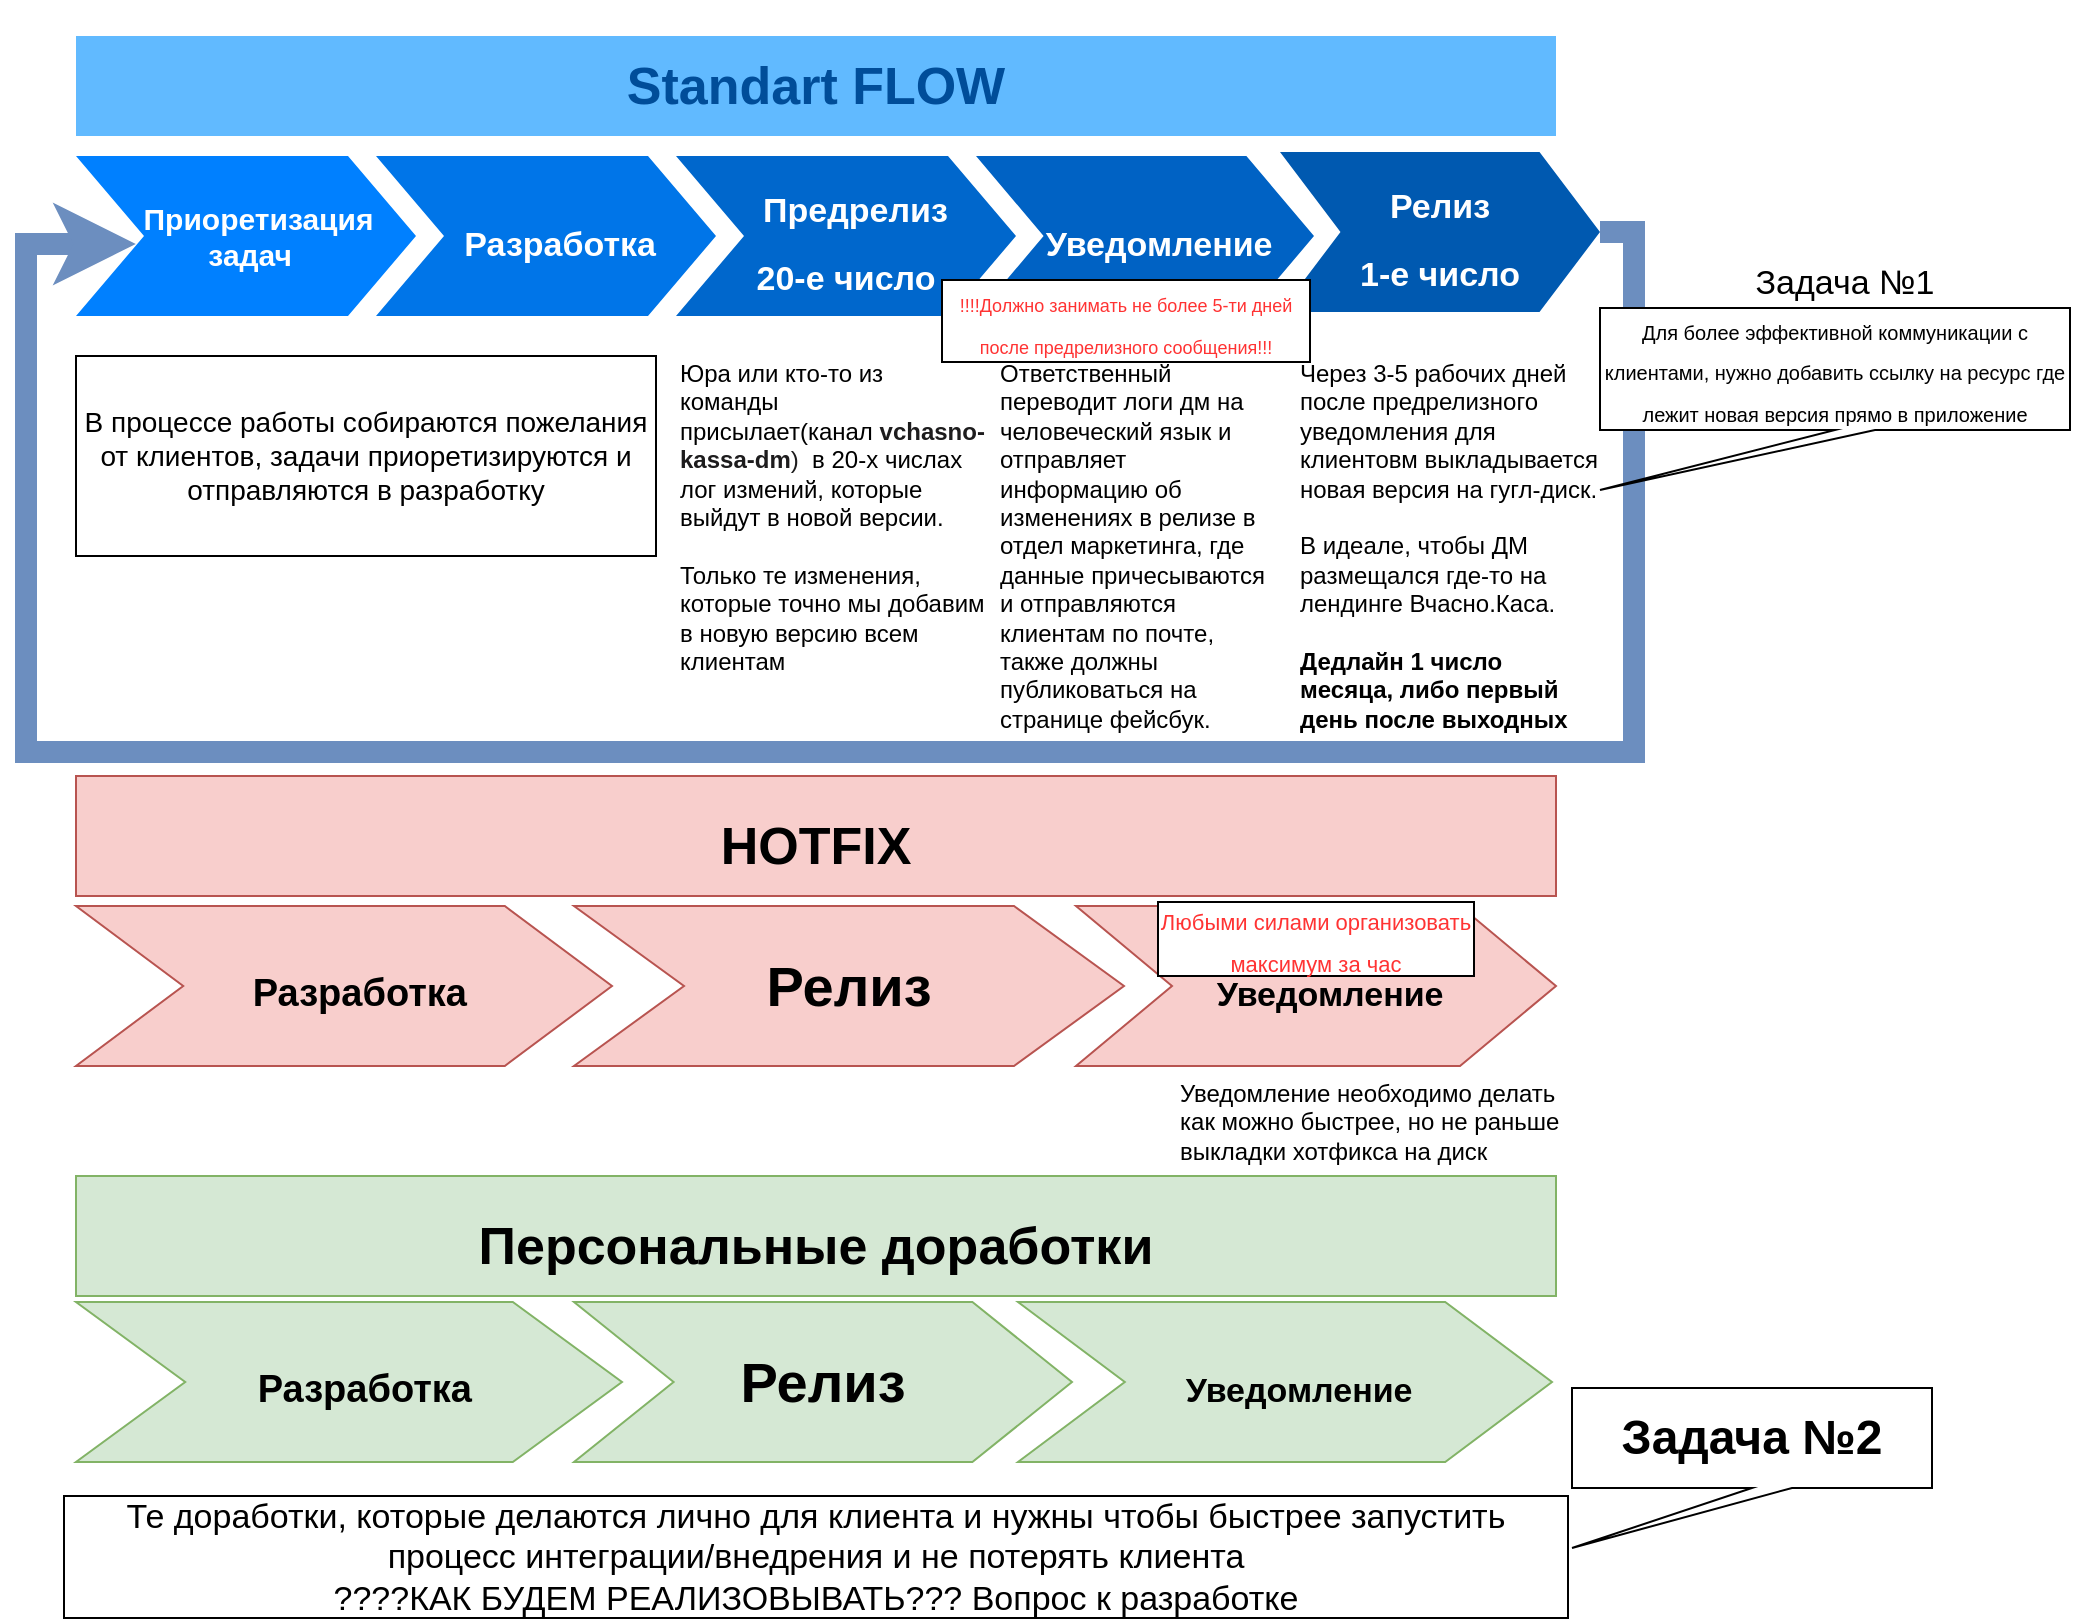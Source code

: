 <mxfile version="14.2.6" type="github">
  <diagram name="Page-1" id="d9b1e647-80fa-b4a2-5024-87a742678bcc">
    <mxGraphModel dx="1422" dy="669" grid="0" gridSize="10" guides="1" tooltips="1" connect="1" arrows="1" fold="1" page="1" pageScale="1" pageWidth="1100" pageHeight="850" background="none" math="0" shadow="0">
      <root>
        <mxCell id="0" />
        <mxCell id="1" parent="0" />
        <mxCell id="57fe6abec08f04cb-1" value="&lt;div style=&quot;font-size: 14px&quot;&gt;&lt;span style=&quot;font-size: 15px&quot;&gt;&lt;b&gt;&amp;nbsp; &amp;nbsp;Приоретизация&lt;br&gt;&amp;nbsp;задач&lt;/b&gt;&lt;/span&gt;&lt;/div&gt;" style="shape=step;whiteSpace=wrap;html=1;fontSize=14;fillColor=#0080FF;fontColor=#FFFFFF;strokeColor=none;align=center;verticalAlign=middle;" parent="1" vertex="1">
          <mxGeometry x="172" y="78" width="170" height="80" as="geometry" />
        </mxCell>
        <mxCell id="57fe6abec08f04cb-2" value="&lt;font size=&quot;1&quot;&gt;&lt;b style=&quot;font-size: 17px&quot;&gt;&amp;nbsp; &amp;nbsp;Разработка&lt;/b&gt;&lt;/font&gt;" style="shape=step;whiteSpace=wrap;html=1;fontSize=28;fillColor=#0075E8;fontColor=#FFFFFF;strokeColor=none;" parent="1" vertex="1">
          <mxGeometry x="322" y="78" width="170" height="80" as="geometry" />
        </mxCell>
        <mxCell id="57fe6abec08f04cb-3" value="&lt;font style=&quot;font-size: 17px&quot;&gt;&lt;b&gt;&amp;nbsp; Предрелиз&lt;br&gt;20-е число&lt;br&gt;&lt;/b&gt;&lt;/font&gt;" style="shape=step;whiteSpace=wrap;html=1;fontSize=28;fillColor=#0067CC;fontColor=#FFFFFF;strokeColor=none;" parent="1" vertex="1">
          <mxGeometry x="472" y="78" width="170" height="80" as="geometry" />
        </mxCell>
        <mxCell id="57fe6abec08f04cb-4" value="&lt;b&gt;&lt;font style=&quot;font-size: 17px&quot;&gt;&amp;nbsp; &amp;nbsp;Уведомление&lt;br&gt;&lt;/font&gt;&lt;/b&gt;" style="shape=step;whiteSpace=wrap;html=1;fontSize=28;fillColor=#0062C4;fontColor=#FFFFFF;strokeColor=none;spacing=0;" parent="1" vertex="1">
          <mxGeometry x="622" y="78" width="169" height="80" as="geometry" />
        </mxCell>
        <mxCell id="HPh8YrP9LHuDdXldecg3-10" style="edgeStyle=orthogonalEdgeStyle;orthogonalLoop=1;jettySize=auto;html=1;fontSize=17;fontStyle=1;strokeWidth=11;fillColor=#dae8fc;strokeColor=#6c8ebf;rounded=0;exitX=1;exitY=0.5;exitDx=0;exitDy=0;entryX=0.176;entryY=0.55;entryDx=0;entryDy=0;entryPerimeter=0;" edge="1" parent="1" source="57fe6abec08f04cb-5" target="57fe6abec08f04cb-1">
          <mxGeometry relative="1" as="geometry">
            <mxPoint x="172" y="114" as="targetPoint" />
            <mxPoint x="953" y="191" as="sourcePoint" />
            <Array as="points">
              <mxPoint x="951" y="116" />
              <mxPoint x="951" y="376" />
              <mxPoint x="147" y="376" />
              <mxPoint x="147" y="122" />
            </Array>
          </mxGeometry>
        </mxCell>
        <mxCell id="57fe6abec08f04cb-5" value="&lt;b style=&quot;font-size: 17px&quot;&gt;Релиз&lt;br&gt;1-е число&lt;br&gt;&lt;/b&gt;" style="shape=step;whiteSpace=wrap;html=1;fontSize=28;fillColor=#0059B0;fontColor=#FFFFFF;strokeColor=none;size=0.189;" parent="1" vertex="1">
          <mxGeometry x="774" y="76" width="160" height="80" as="geometry" />
        </mxCell>
        <mxCell id="57fe6abec08f04cb-7" value="&lt;span style=&quot;font-size: 26px&quot;&gt;Standart FLOW&lt;br&gt;&lt;/span&gt;" style="text;html=1;strokeColor=none;fillColor=#61BAFF;align=center;verticalAlign=bottom;whiteSpace=wrap;fontSize=54;fontStyle=1;fontColor=#004D99;" parent="1" vertex="1">
          <mxGeometry x="172" y="18" width="740" height="50" as="geometry" />
        </mxCell>
        <mxCell id="57fe6abec08f04cb-10" value="&lt;span style=&quot;font-family: &amp;#34;helvetica&amp;#34;&quot;&gt;Юра или кто-то из команды присылает(канал&amp;nbsp;&lt;/span&gt;&lt;span style=&quot;background-color: rgb(255 , 255 , 255) ; color: rgb(29 , 28 , 29) ; font-weight: 900&quot;&gt;vchasno-kassa-dm&lt;/span&gt;&lt;span style=&quot;background-color: rgb(255 , 255 , 255) ; color: rgb(29 , 28 , 29)&quot;&gt;)&lt;/span&gt;&lt;span style=&quot;background-color: rgb(255 , 255 , 255) ; color: rgb(29 , 28 , 29) ; font-weight: 900&quot;&gt;&amp;nbsp;&lt;/span&gt;&lt;span style=&quot;font-family: &amp;#34;helvetica&amp;#34;&quot;&gt;&amp;nbsp;в 20-х числах лог измений, которые выйдут в новой версии.&lt;br&gt;&lt;br&gt;Только те изменения, которые точно мы добавим в новую версию всем клиентам&lt;br&gt;&lt;/span&gt;" style="text;spacingTop=-5;fillColor=#ffffff;whiteSpace=wrap;html=1;align=left;fontSize=12;fontFamily=Helvetica;fillColor=none;strokeColor=none;" parent="1" vertex="1">
          <mxGeometry x="472" y="178" width="140" height="192" as="geometry" />
        </mxCell>
        <mxCell id="57fe6abec08f04cb-11" value="Ответственный переводит логи дм на человеческий язык и отправляет информацию об изменениях в релизе в отдел маркетинга, где данные причесываются и отправляются клиентам по почте, также должны публиковаться на странице фейсбук." style="text;spacingTop=-5;fillColor=#ffffff;whiteSpace=wrap;html=1;align=left;fontSize=12;fontFamily=Helvetica;fillColor=none;strokeColor=none;" parent="1" vertex="1">
          <mxGeometry x="632" y="178" width="140" height="190" as="geometry" />
        </mxCell>
        <mxCell id="57fe6abec08f04cb-12" value="Через 3-5 рабочих дней после предрелизного уведомления для клиентовм выкладывается новая версия на гугл-диск.&lt;br&gt;&lt;br&gt;В идеале, чтобы ДМ размещался где-то на лендинге Вчасно.Каса.&lt;br&gt;&lt;br&gt;&lt;b&gt;&lt;font style=&quot;font-size: 12px&quot;&gt;Дедлайн 1 число месяца, либо первый день после выходных&lt;/font&gt;&lt;/b&gt;" style="text;spacingTop=-5;fillColor=#ffffff;whiteSpace=wrap;html=1;align=left;fontSize=12;fontFamily=Helvetica;fillColor=none;strokeColor=none;" parent="1" vertex="1">
          <mxGeometry x="782" y="178" width="152" height="202" as="geometry" />
        </mxCell>
        <mxCell id="HPh8YrP9LHuDdXldecg3-5" value="В процессе работы собираются пожелания от клиентов, задачи приоретизируются и отправляются в разработку" style="rounded=0;whiteSpace=wrap;html=1;fontSize=14;" vertex="1" parent="1">
          <mxGeometry x="172" y="178" width="290" height="100" as="geometry" />
        </mxCell>
        <mxCell id="HPh8YrP9LHuDdXldecg3-12" value="&lt;span style=&quot;font-size: 26px&quot;&gt;HOTFIX&lt;br&gt;&lt;/span&gt;" style="text;html=1;strokeColor=#b85450;fillColor=#f8cecc;align=center;verticalAlign=bottom;whiteSpace=wrap;fontSize=54;fontStyle=1;" vertex="1" parent="1">
          <mxGeometry x="172" y="388" width="740" height="60" as="geometry" />
        </mxCell>
        <mxCell id="HPh8YrP9LHuDdXldecg3-13" value="&lt;font style=&quot;font-size: 19px&quot;&gt;&lt;b&gt;&amp;nbsp; &amp;nbsp;Разработка&lt;/b&gt;&lt;/font&gt;" style="shape=step;whiteSpace=wrap;html=1;fontSize=28;fillColor=#f8cecc;strokeColor=#b85450;" vertex="1" parent="1">
          <mxGeometry x="172" y="453" width="268" height="80" as="geometry" />
        </mxCell>
        <mxCell id="HPh8YrP9LHuDdXldecg3-14" value="&lt;b&gt;&lt;font style=&quot;font-size: 17px&quot;&gt;&amp;nbsp; &amp;nbsp;Уведомление&lt;/font&gt;&lt;/b&gt;" style="shape=step;whiteSpace=wrap;html=1;fontSize=28;fillColor=#f8cecc;strokeColor=#b85450;spacing=0;" vertex="1" parent="1">
          <mxGeometry x="672" y="453" width="240" height="80" as="geometry" />
        </mxCell>
        <mxCell id="HPh8YrP9LHuDdXldecg3-15" value="&lt;b&gt;Релиз&lt;/b&gt;" style="shape=step;whiteSpace=wrap;html=1;fontSize=28;fillColor=#f8cecc;strokeColor=#b85450;" vertex="1" parent="1">
          <mxGeometry x="421" y="453" width="275" height="80" as="geometry" />
        </mxCell>
        <mxCell id="HPh8YrP9LHuDdXldecg3-16" value="Уведомление необходимо делать как можно быстрее, но не раньше выкладки хотфикса на диск" style="text;spacingTop=-5;fillColor=#ffffff;whiteSpace=wrap;html=1;align=left;fontSize=12;fontFamily=Helvetica;fillColor=none;strokeColor=none;" vertex="1" parent="1">
          <mxGeometry x="722" y="538" width="200" height="50" as="geometry" />
        </mxCell>
        <mxCell id="HPh8YrP9LHuDdXldecg3-17" value="&lt;font style=&quot;font-size: 9px&quot; color=&quot;#ff3333&quot;&gt;!!!!Должно занимать не более 5-ти дней после предрелизного сообщения!!!&lt;/font&gt;" style="whiteSpace=wrap;html=1;fontSize=17;" vertex="1" parent="1">
          <mxGeometry x="605" y="140" width="184" height="41" as="geometry" />
        </mxCell>
        <mxCell id="HPh8YrP9LHuDdXldecg3-18" value="&lt;span style=&quot;font-size: 26px&quot;&gt;Персональные доработки&lt;br&gt;&lt;/span&gt;" style="text;html=1;strokeColor=#82b366;fillColor=#d5e8d4;align=center;verticalAlign=bottom;whiteSpace=wrap;fontSize=54;fontStyle=1;" vertex="1" parent="1">
          <mxGeometry x="172" y="588" width="740" height="60" as="geometry" />
        </mxCell>
        <mxCell id="HPh8YrP9LHuDdXldecg3-19" value="&lt;font style=&quot;font-size: 19px&quot;&gt;&lt;b&gt;&amp;nbsp; &amp;nbsp;Разработка&lt;/b&gt;&lt;/font&gt;" style="shape=step;whiteSpace=wrap;html=1;fontSize=28;fillColor=#d5e8d4;strokeColor=#82b366;" vertex="1" parent="1">
          <mxGeometry x="172" y="651" width="273" height="80" as="geometry" />
        </mxCell>
        <mxCell id="HPh8YrP9LHuDdXldecg3-20" value="&lt;b&gt;Релиз&lt;/b&gt;" style="shape=step;whiteSpace=wrap;html=1;fontSize=28;fillColor=#d5e8d4;strokeColor=#82b366;" vertex="1" parent="1">
          <mxGeometry x="421" y="651" width="249" height="80" as="geometry" />
        </mxCell>
        <mxCell id="HPh8YrP9LHuDdXldecg3-21" value="&lt;b&gt;&lt;font style=&quot;font-size: 17px&quot;&gt;&amp;nbsp; &amp;nbsp;Уведомление&lt;/font&gt;&lt;/b&gt;" style="shape=step;whiteSpace=wrap;html=1;fontSize=28;fillColor=#d5e8d4;strokeColor=#82b366;spacing=0;" vertex="1" parent="1">
          <mxGeometry x="643" y="651" width="267" height="80" as="geometry" />
        </mxCell>
        <mxCell id="HPh8YrP9LHuDdXldecg3-22" value="Те доработки, которые делаются лично для клиента и нужны чтобы быстрее запустить процесс интеграции/внедрения и не потерять клиента&lt;br&gt;????КАК БУДЕМ РЕАЛИЗОВЫВАТЬ??? Вопрос к разработке" style="whiteSpace=wrap;html=1;fontSize=17;" vertex="1" parent="1">
          <mxGeometry x="166" y="748" width="752" height="61" as="geometry" />
        </mxCell>
        <mxCell id="HPh8YrP9LHuDdXldecg3-23" value="&lt;font style=&quot;font-size: 11px&quot; color=&quot;#ff3333&quot;&gt;Любыми силами организовать максимум за час&lt;/font&gt;" style="whiteSpace=wrap;html=1;fontSize=17;" vertex="1" parent="1">
          <mxGeometry x="713" y="451" width="158" height="37" as="geometry" />
        </mxCell>
        <mxCell id="HPh8YrP9LHuDdXldecg3-25" value="&lt;font color=&quot;#000000&quot; style=&quot;font-size: 10px&quot;&gt;Для более эффективной коммуникации с клиентами, нужно добавить ссылку на ресурс где лежит новая версия прямо в приложение&lt;/font&gt;" style="shape=callout;whiteSpace=wrap;html=1;perimeter=calloutPerimeter;fontSize=17;fontColor=#FF3333;position2=0;" vertex="1" parent="1">
          <mxGeometry x="934" y="154" width="235" height="91" as="geometry" />
        </mxCell>
        <mxCell id="HPh8YrP9LHuDdXldecg3-26" value="&lt;font color=&quot;#000000&quot;&gt;Задача №1&lt;/font&gt;" style="text;html=1;align=center;verticalAlign=middle;resizable=0;points=[];autosize=1;fontSize=17;fontColor=#FF3333;" vertex="1" parent="1">
          <mxGeometry x="1006" y="130" width="99" height="24" as="geometry" />
        </mxCell>
        <mxCell id="HPh8YrP9LHuDdXldecg3-28" value="&lt;b style=&quot;color: rgb(0 , 0 , 0) ; font-size: 24px&quot;&gt;Задача №2&lt;/b&gt;" style="shape=callout;whiteSpace=wrap;html=1;perimeter=calloutPerimeter;fontSize=17;fontColor=#FF3333;position2=0;" vertex="1" parent="1">
          <mxGeometry x="920" y="694" width="180" height="80" as="geometry" />
        </mxCell>
      </root>
    </mxGraphModel>
  </diagram>
</mxfile>
